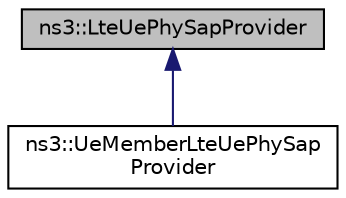 digraph "ns3::LteUePhySapProvider"
{
 // LATEX_PDF_SIZE
  edge [fontname="Helvetica",fontsize="10",labelfontname="Helvetica",labelfontsize="10"];
  node [fontname="Helvetica",fontsize="10",shape=record];
  Node1 [label="ns3::LteUePhySapProvider",height=0.2,width=0.4,color="black", fillcolor="grey75", style="filled", fontcolor="black",tooltip="Service Access Point (SAP) offered by the UE-PHY to the UE-MAC."];
  Node1 -> Node2 [dir="back",color="midnightblue",fontsize="10",style="solid",fontname="Helvetica"];
  Node2 [label="ns3::UeMemberLteUePhySap\lProvider",height=0.2,width=0.4,color="black", fillcolor="white", style="filled",URL="$classns3_1_1_ue_member_lte_ue_phy_sap_provider.html",tooltip="UeMemberLteUePhySapProvider class."];
}
